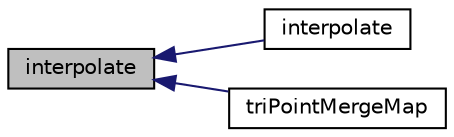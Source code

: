 digraph "interpolate"
{
  bgcolor="transparent";
  edge [fontname="Helvetica",fontsize="10",labelfontname="Helvetica",labelfontsize="10"];
  node [fontname="Helvetica",fontsize="10",shape=record];
  rankdir="LR";
  Node1 [label="interpolate",height=0.2,width=0.4,color="black", fillcolor="grey75", style="filled", fontcolor="black"];
  Node1 -> Node2 [dir="back",color="midnightblue",fontsize="10",style="solid",fontname="Helvetica"];
  Node2 [label="interpolate",height=0.2,width=0.4,color="black",URL="$a01192.html#a181d67fba8e48a769f190e1c85938d6b"];
  Node1 -> Node3 [dir="back",color="midnightblue",fontsize="10",style="solid",fontname="Helvetica"];
  Node3 [label="triPointMergeMap",height=0.2,width=0.4,color="black",URL="$a01192.html#a2eeb50785c1a56febc05e5cebeac01f0",tooltip="For every unmerged triangle point the point in the triSurface. "];
}
